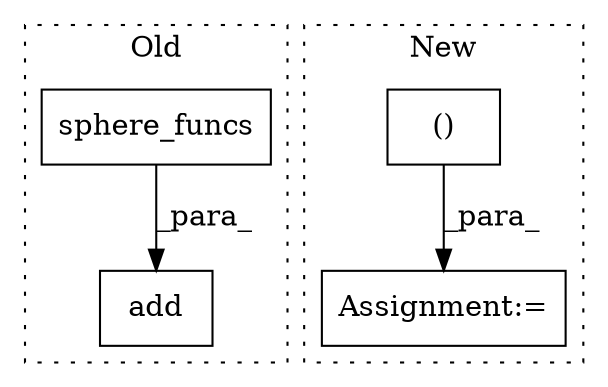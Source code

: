 digraph G {
subgraph cluster0 {
1 [label="sphere_funcs" a="32" s="2155,2260" l="13,1" shape="box"];
4 [label="add" a="32" s="2144,2261" l="4,1" shape="box"];
label = "Old";
style="dotted";
}
subgraph cluster1 {
2 [label="()" a="106" s="1892" l="20" shape="box"];
3 [label="Assignment:=" a="7" s="1886" l="6" shape="box"];
label = "New";
style="dotted";
}
1 -> 4 [label="_para_"];
2 -> 3 [label="_para_"];
}